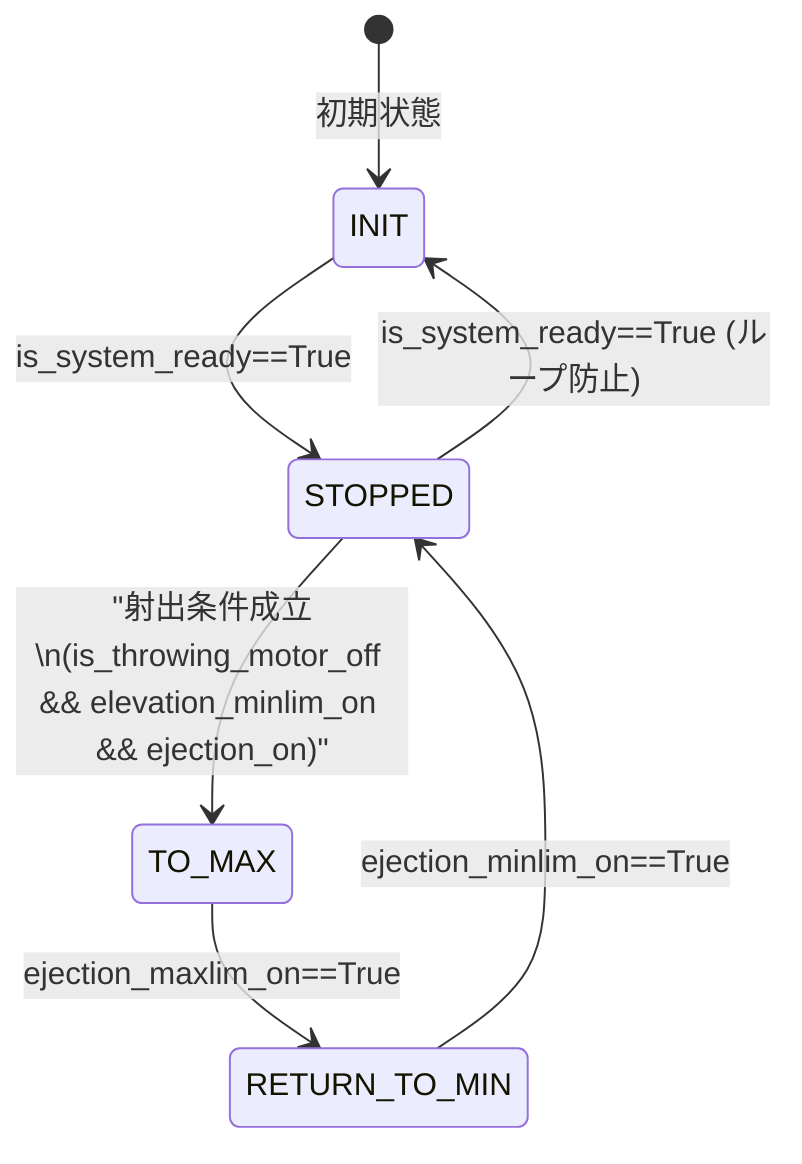 ---
config:
  theme: default
---
stateDiagram
    [*] --> INIT: 初期状態
    INIT --> STOPPED: is_system_ready==True
    STOPPED --> INIT: is_system_ready==True (ループ防止)
    STOPPED --> TO_MAX: "射出条件成立\n(is_throwing_motor_off && elevation_minlim_on && ejection_on)"
    TO_MAX --> RETURN_TO_MIN: ejection_maxlim_on==True
    RETURN_TO_MIN --> STOPPED: ejection_minlim_on==True